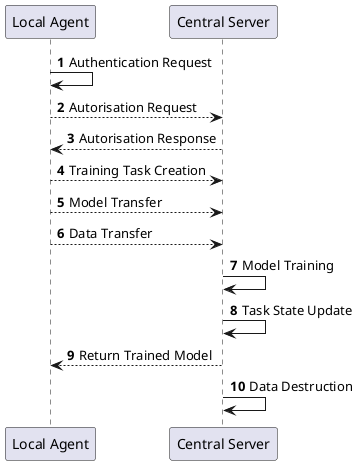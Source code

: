 @startuml
'https://plantuml.com/sequence-diagram

autonumber

"Local Agent" -> "Local Agent": Authentication Request
"Local Agent" --> "Central Server": Autorisation Request
"Central Server" ---> "Local Agent": Autorisation Response
"Local Agent" ---> "Central Server": Training Task Creation
"Local Agent" ---> "Central Server": Model Transfer
"Local Agent" ---> "Central Server": Data Transfer
"Central Server" -> "Central Server": Model Training
"Central Server" -> "Central Server": Task State Update
"Central Server" ---> "Local Agent": Return Trained Model
"Central Server" -> "Central Server": Data Destruction
@enduml